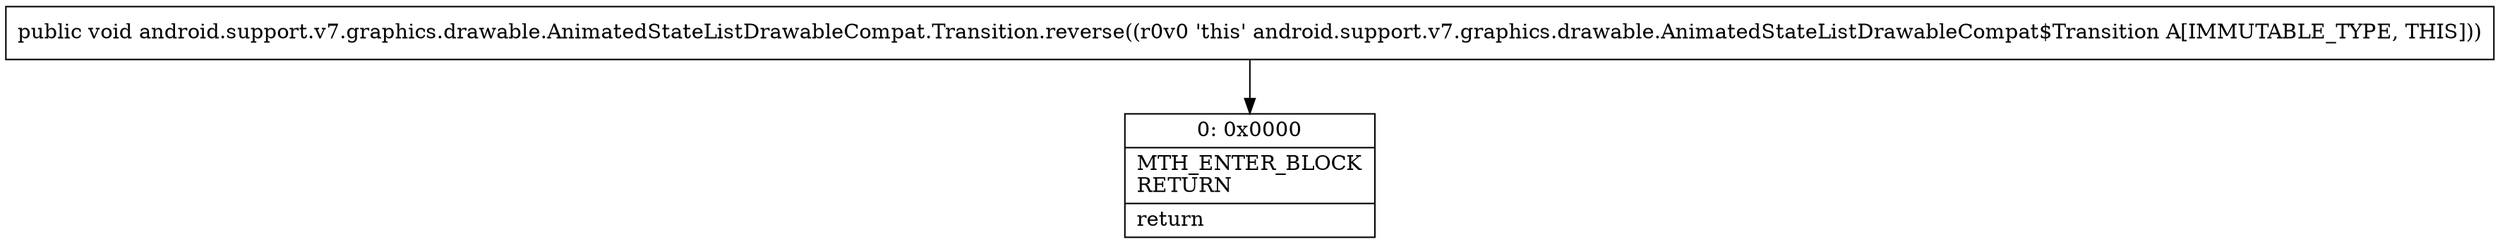 digraph "CFG forandroid.support.v7.graphics.drawable.AnimatedStateListDrawableCompat.Transition.reverse()V" {
Node_0 [shape=record,label="{0\:\ 0x0000|MTH_ENTER_BLOCK\lRETURN\l|return\l}"];
MethodNode[shape=record,label="{public void android.support.v7.graphics.drawable.AnimatedStateListDrawableCompat.Transition.reverse((r0v0 'this' android.support.v7.graphics.drawable.AnimatedStateListDrawableCompat$Transition A[IMMUTABLE_TYPE, THIS])) }"];
MethodNode -> Node_0;
}

